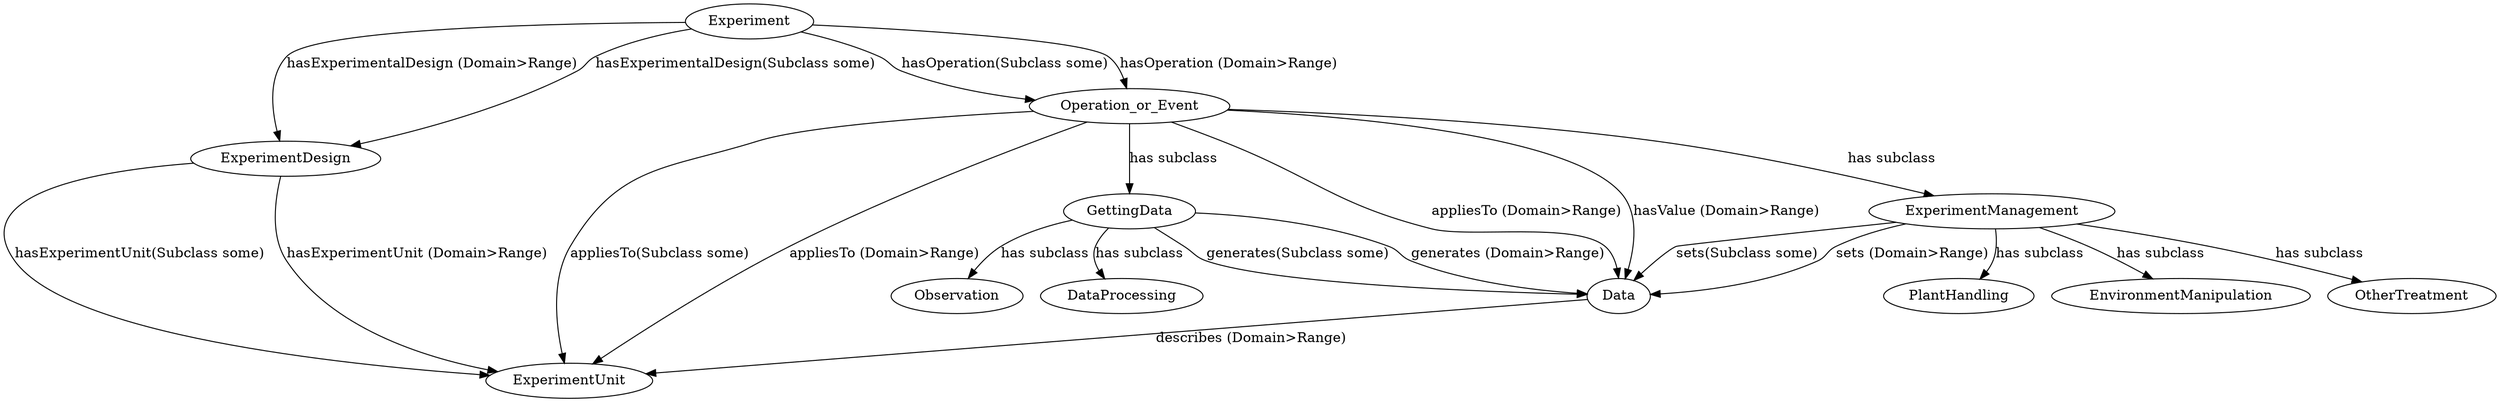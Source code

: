 digraph g {
	"ExperimentDesign" -> "ExperimentUnit" [label="hasExperimentUnit(Subclass some)"]
	"Experiment" -> "Operation_or_Event" [label="hasOperation(Subclass some)"]
	"GettingData" -> "Data" [label="generates(Subclass some)"]
	"ExperimentManagement" -> "PlantHandling" [label="has subclass"]
	"ExperimentManagement" -> "EnvironmentManipulation" [label="has subclass"]
	"Operation_or_Event" -> "Data" [label="appliesTo (Domain>Range)"]
	"Experiment" -> "ExperimentDesign" [label="hasExperimentalDesign (Domain>Range)"]
	"Operation_or_Event" -> "Data" [label="hasValue (Domain>Range)"]
	"GettingData" -> "Data" [label="generates (Domain>Range)"]
	"ExperimentDesign" -> "ExperimentUnit" [label="hasExperimentUnit (Domain>Range)"]
	"Experiment" -> "Operation_or_Event" [label="hasOperation (Domain>Range)"]
	"GettingData" -> "Observation" [label="has subclass"]
	"Data" -> "ExperimentUnit" [label="describes (Domain>Range)"]
	"GettingData" -> "DataProcessing" [label="has subclass"]
	"Experiment" -> "ExperimentDesign" [label="hasExperimentalDesign(Subclass some)"]
	"Operation_or_Event" -> "ExperimentUnit" [label="appliesTo(Subclass some)"]
	"ExperimentManagement" -> "Data" [label="sets(Subclass some)"]
	"Operation_or_Event" -> "ExperimentUnit" [label="appliesTo (Domain>Range)"]
	"Operation_or_Event" -> "ExperimentManagement" [label="has subclass"]
	"ExperimentManagement" -> "OtherTreatment" [label="has subclass"]
	"Operation_or_Event" -> "GettingData" [label="has subclass"]
	"ExperimentManagement" -> "Data" [label="sets (Domain>Range)"]
}
